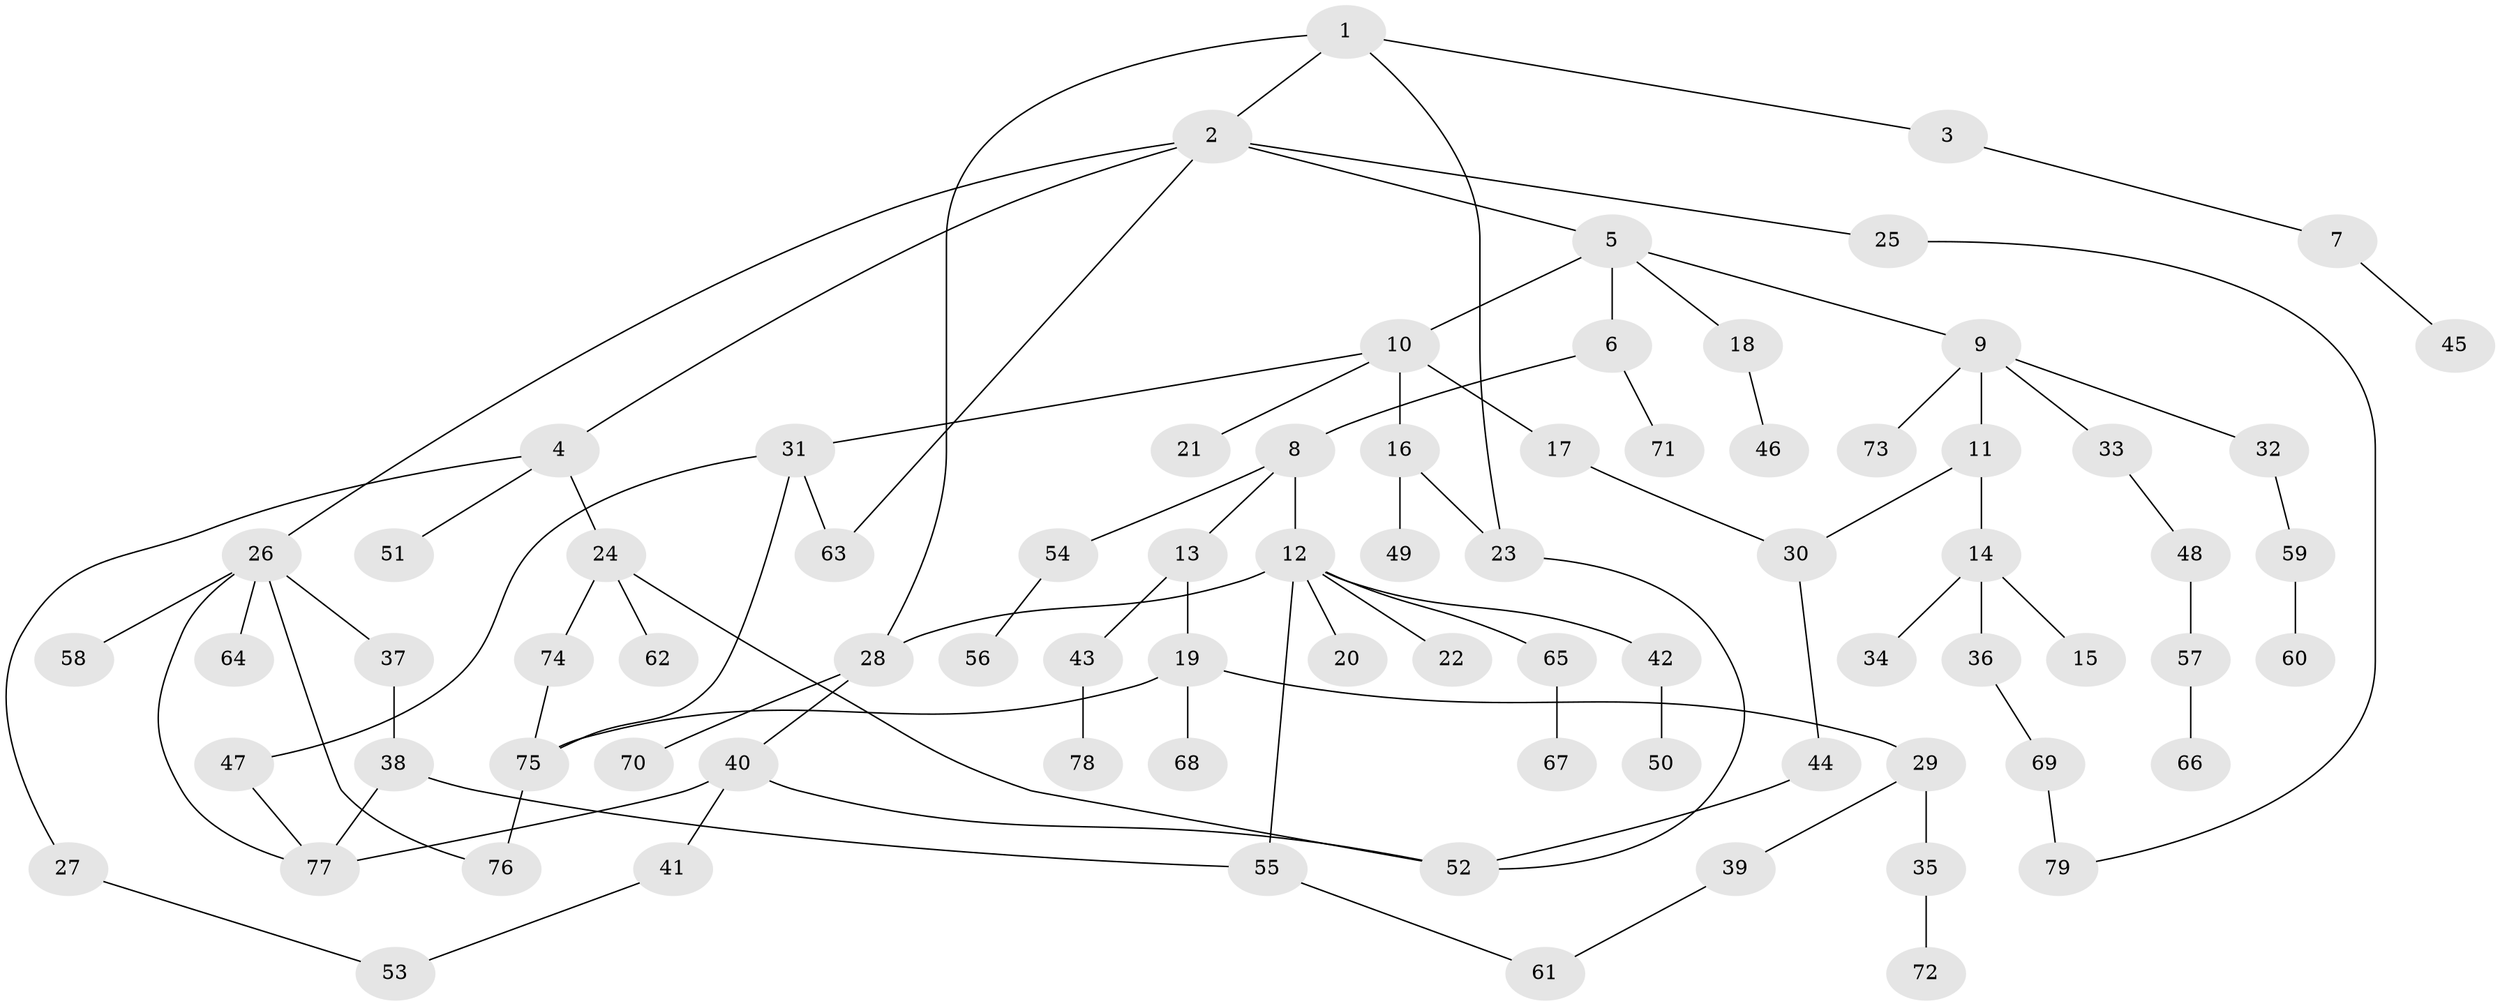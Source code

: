 // Generated by graph-tools (version 1.1) at 2025/25/03/09/25 03:25:26]
// undirected, 79 vertices, 95 edges
graph export_dot {
graph [start="1"]
  node [color=gray90,style=filled];
  1;
  2;
  3;
  4;
  5;
  6;
  7;
  8;
  9;
  10;
  11;
  12;
  13;
  14;
  15;
  16;
  17;
  18;
  19;
  20;
  21;
  22;
  23;
  24;
  25;
  26;
  27;
  28;
  29;
  30;
  31;
  32;
  33;
  34;
  35;
  36;
  37;
  38;
  39;
  40;
  41;
  42;
  43;
  44;
  45;
  46;
  47;
  48;
  49;
  50;
  51;
  52;
  53;
  54;
  55;
  56;
  57;
  58;
  59;
  60;
  61;
  62;
  63;
  64;
  65;
  66;
  67;
  68;
  69;
  70;
  71;
  72;
  73;
  74;
  75;
  76;
  77;
  78;
  79;
  1 -- 2;
  1 -- 3;
  1 -- 28;
  1 -- 23;
  2 -- 4;
  2 -- 5;
  2 -- 25;
  2 -- 26;
  2 -- 63;
  3 -- 7;
  4 -- 24;
  4 -- 27;
  4 -- 51;
  5 -- 6;
  5 -- 9;
  5 -- 10;
  5 -- 18;
  6 -- 8;
  6 -- 71;
  7 -- 45;
  8 -- 12;
  8 -- 13;
  8 -- 54;
  9 -- 11;
  9 -- 32;
  9 -- 33;
  9 -- 73;
  10 -- 16;
  10 -- 17;
  10 -- 21;
  10 -- 31;
  11 -- 14;
  11 -- 30;
  12 -- 20;
  12 -- 22;
  12 -- 28;
  12 -- 42;
  12 -- 55;
  12 -- 65;
  13 -- 19;
  13 -- 43;
  14 -- 15;
  14 -- 34;
  14 -- 36;
  16 -- 23;
  16 -- 49;
  17 -- 30;
  18 -- 46;
  19 -- 29;
  19 -- 68;
  19 -- 75;
  23 -- 52;
  24 -- 62;
  24 -- 74;
  24 -- 52;
  25 -- 79;
  26 -- 37;
  26 -- 58;
  26 -- 64;
  26 -- 77;
  26 -- 76;
  27 -- 53;
  28 -- 40;
  28 -- 70;
  29 -- 35;
  29 -- 39;
  30 -- 44;
  31 -- 47;
  31 -- 63;
  31 -- 75;
  32 -- 59;
  33 -- 48;
  35 -- 72;
  36 -- 69;
  37 -- 38;
  38 -- 55;
  38 -- 77;
  39 -- 61;
  40 -- 41;
  40 -- 77;
  40 -- 52;
  41 -- 53;
  42 -- 50;
  43 -- 78;
  44 -- 52;
  47 -- 77;
  48 -- 57;
  54 -- 56;
  55 -- 61;
  57 -- 66;
  59 -- 60;
  65 -- 67;
  69 -- 79;
  74 -- 75;
  75 -- 76;
}
